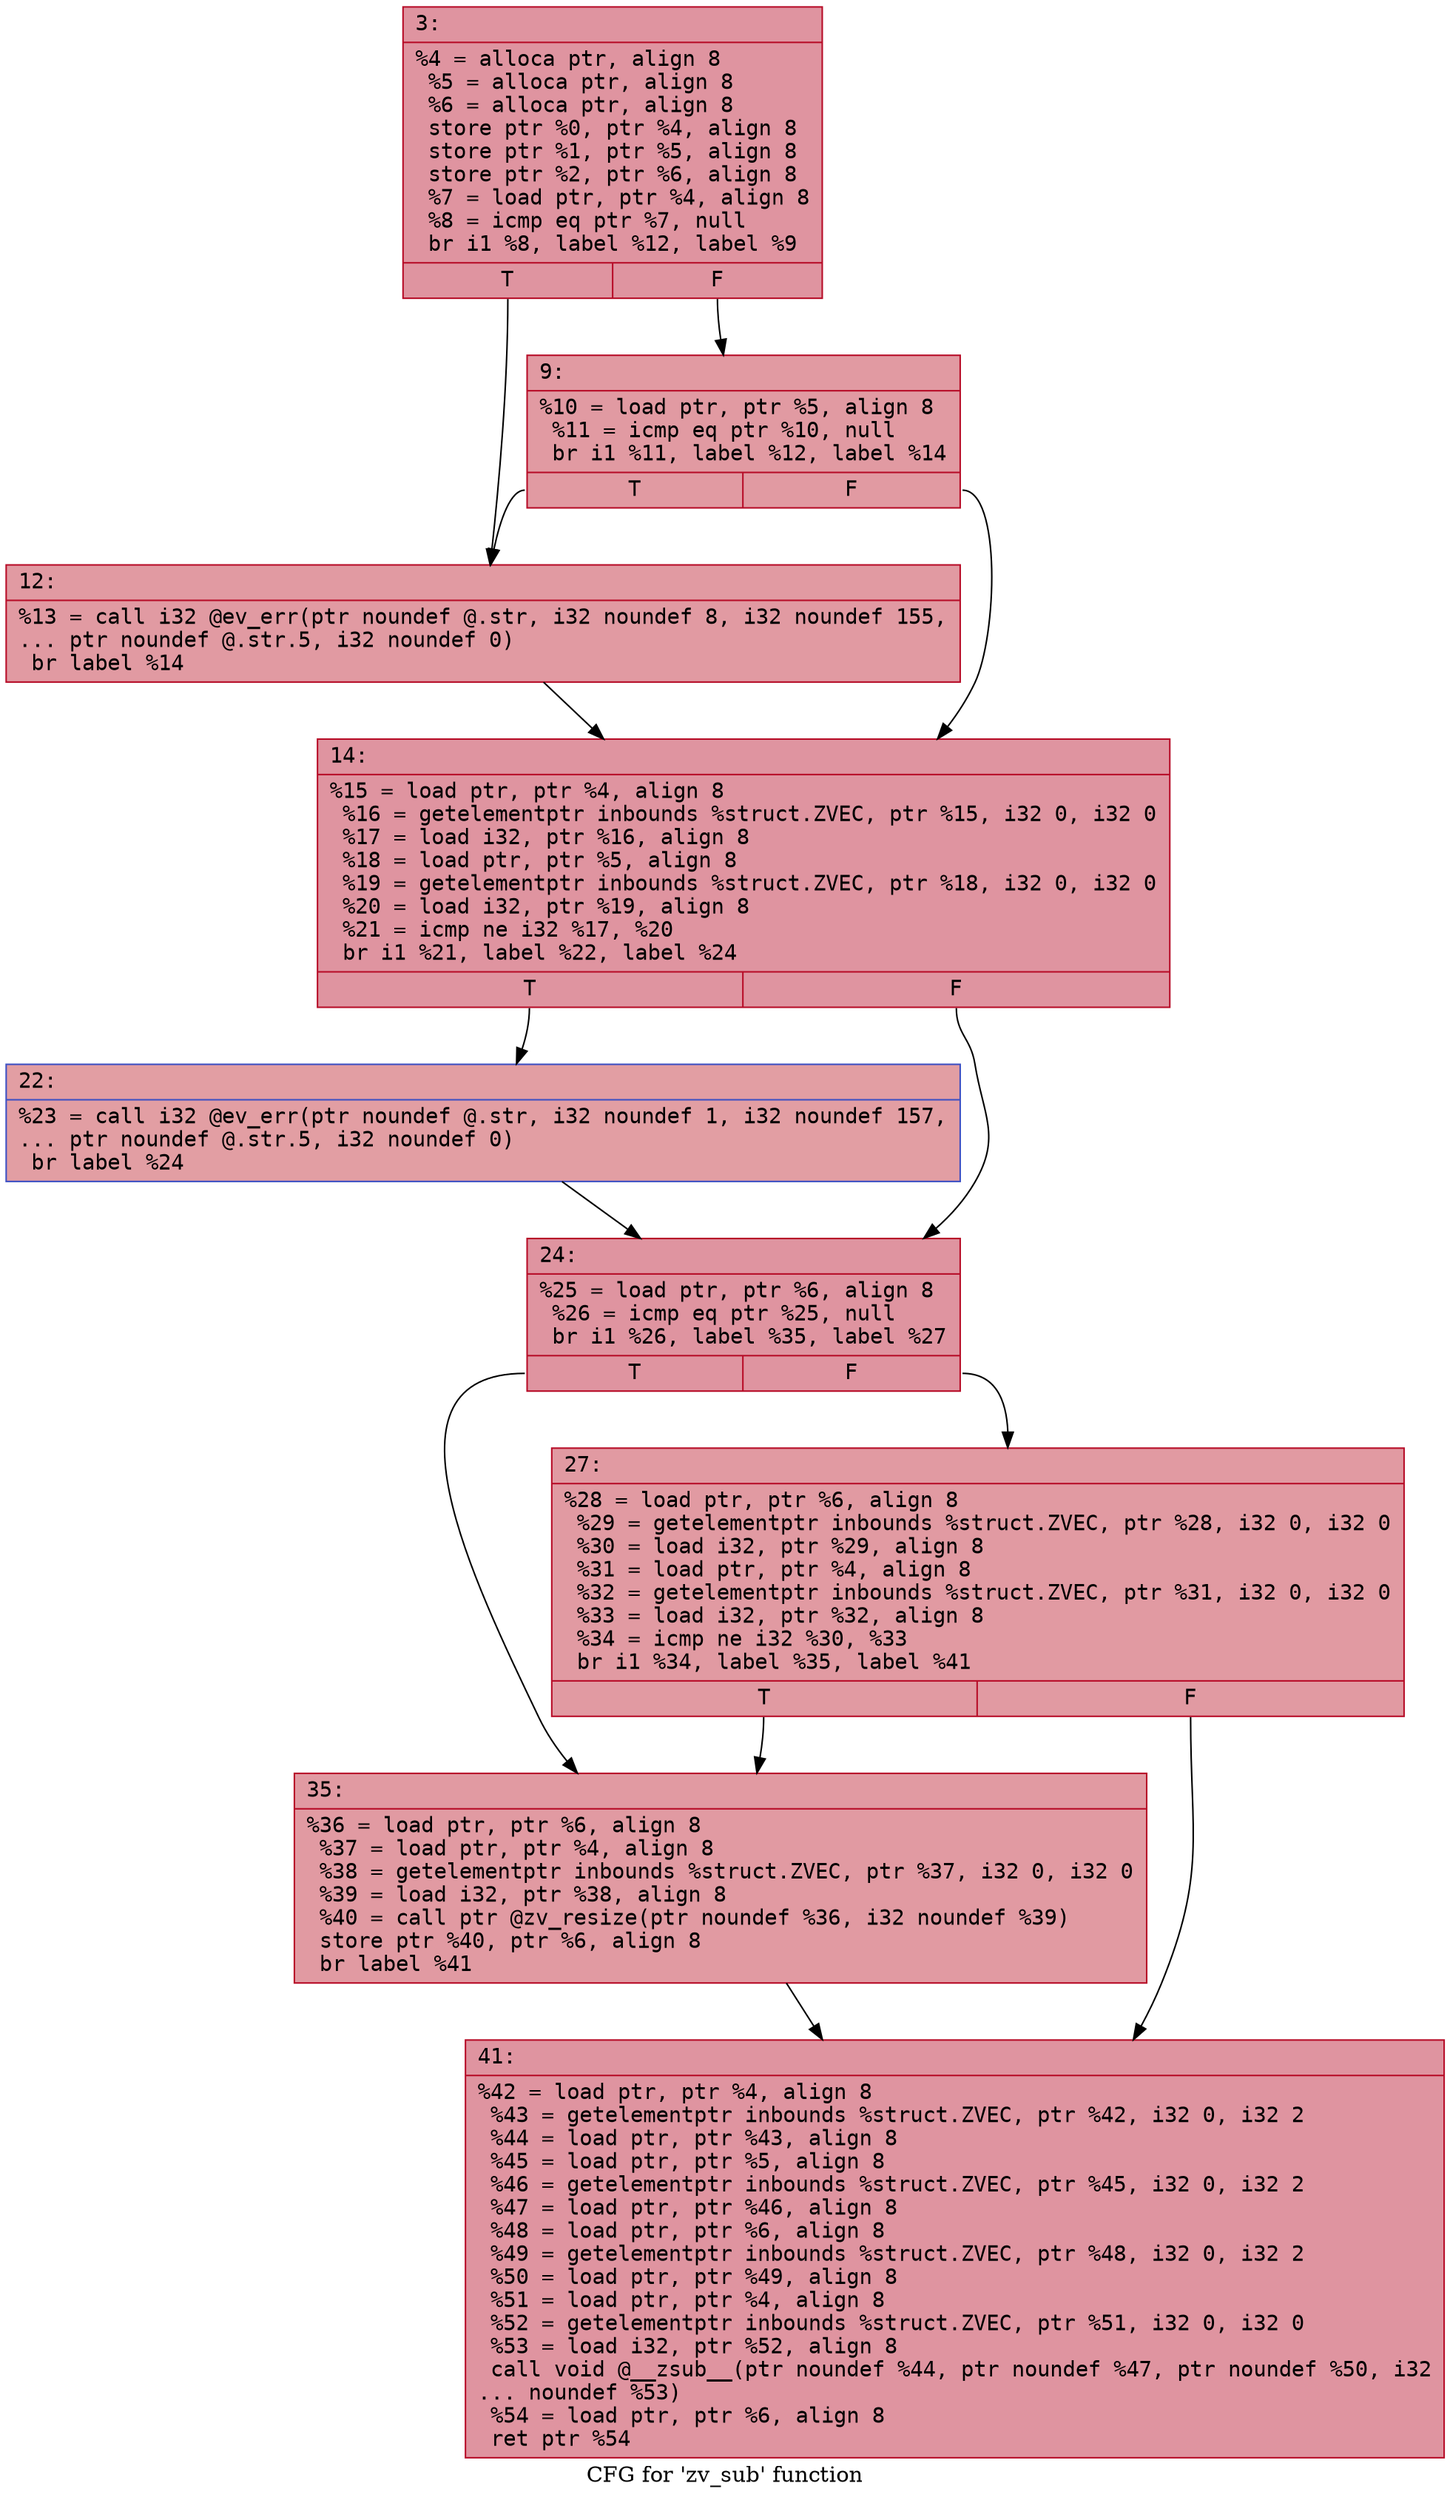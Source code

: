digraph "CFG for 'zv_sub' function" {
	label="CFG for 'zv_sub' function";

	Node0x600000d8df40 [shape=record,color="#b70d28ff", style=filled, fillcolor="#b70d2870" fontname="Courier",label="{3:\l|  %4 = alloca ptr, align 8\l  %5 = alloca ptr, align 8\l  %6 = alloca ptr, align 8\l  store ptr %0, ptr %4, align 8\l  store ptr %1, ptr %5, align 8\l  store ptr %2, ptr %6, align 8\l  %7 = load ptr, ptr %4, align 8\l  %8 = icmp eq ptr %7, null\l  br i1 %8, label %12, label %9\l|{<s0>T|<s1>F}}"];
	Node0x600000d8df40:s0 -> Node0x600000d8dfe0[tooltip="3 -> 12\nProbability 37.50%" ];
	Node0x600000d8df40:s1 -> Node0x600000d8df90[tooltip="3 -> 9\nProbability 62.50%" ];
	Node0x600000d8df90 [shape=record,color="#b70d28ff", style=filled, fillcolor="#bb1b2c70" fontname="Courier",label="{9:\l|  %10 = load ptr, ptr %5, align 8\l  %11 = icmp eq ptr %10, null\l  br i1 %11, label %12, label %14\l|{<s0>T|<s1>F}}"];
	Node0x600000d8df90:s0 -> Node0x600000d8dfe0[tooltip="9 -> 12\nProbability 37.50%" ];
	Node0x600000d8df90:s1 -> Node0x600000d8e030[tooltip="9 -> 14\nProbability 62.50%" ];
	Node0x600000d8dfe0 [shape=record,color="#b70d28ff", style=filled, fillcolor="#bb1b2c70" fontname="Courier",label="{12:\l|  %13 = call i32 @ev_err(ptr noundef @.str, i32 noundef 8, i32 noundef 155,\l... ptr noundef @.str.5, i32 noundef 0)\l  br label %14\l}"];
	Node0x600000d8dfe0 -> Node0x600000d8e030[tooltip="12 -> 14\nProbability 100.00%" ];
	Node0x600000d8e030 [shape=record,color="#b70d28ff", style=filled, fillcolor="#b70d2870" fontname="Courier",label="{14:\l|  %15 = load ptr, ptr %4, align 8\l  %16 = getelementptr inbounds %struct.ZVEC, ptr %15, i32 0, i32 0\l  %17 = load i32, ptr %16, align 8\l  %18 = load ptr, ptr %5, align 8\l  %19 = getelementptr inbounds %struct.ZVEC, ptr %18, i32 0, i32 0\l  %20 = load i32, ptr %19, align 8\l  %21 = icmp ne i32 %17, %20\l  br i1 %21, label %22, label %24\l|{<s0>T|<s1>F}}"];
	Node0x600000d8e030:s0 -> Node0x600000d8e080[tooltip="14 -> 22\nProbability 50.00%" ];
	Node0x600000d8e030:s1 -> Node0x600000d8e0d0[tooltip="14 -> 24\nProbability 50.00%" ];
	Node0x600000d8e080 [shape=record,color="#3d50c3ff", style=filled, fillcolor="#be242e70" fontname="Courier",label="{22:\l|  %23 = call i32 @ev_err(ptr noundef @.str, i32 noundef 1, i32 noundef 157,\l... ptr noundef @.str.5, i32 noundef 0)\l  br label %24\l}"];
	Node0x600000d8e080 -> Node0x600000d8e0d0[tooltip="22 -> 24\nProbability 100.00%" ];
	Node0x600000d8e0d0 [shape=record,color="#b70d28ff", style=filled, fillcolor="#b70d2870" fontname="Courier",label="{24:\l|  %25 = load ptr, ptr %6, align 8\l  %26 = icmp eq ptr %25, null\l  br i1 %26, label %35, label %27\l|{<s0>T|<s1>F}}"];
	Node0x600000d8e0d0:s0 -> Node0x600000d8e170[tooltip="24 -> 35\nProbability 37.50%" ];
	Node0x600000d8e0d0:s1 -> Node0x600000d8e120[tooltip="24 -> 27\nProbability 62.50%" ];
	Node0x600000d8e120 [shape=record,color="#b70d28ff", style=filled, fillcolor="#bb1b2c70" fontname="Courier",label="{27:\l|  %28 = load ptr, ptr %6, align 8\l  %29 = getelementptr inbounds %struct.ZVEC, ptr %28, i32 0, i32 0\l  %30 = load i32, ptr %29, align 8\l  %31 = load ptr, ptr %4, align 8\l  %32 = getelementptr inbounds %struct.ZVEC, ptr %31, i32 0, i32 0\l  %33 = load i32, ptr %32, align 8\l  %34 = icmp ne i32 %30, %33\l  br i1 %34, label %35, label %41\l|{<s0>T|<s1>F}}"];
	Node0x600000d8e120:s0 -> Node0x600000d8e170[tooltip="27 -> 35\nProbability 50.00%" ];
	Node0x600000d8e120:s1 -> Node0x600000d8e1c0[tooltip="27 -> 41\nProbability 50.00%" ];
	Node0x600000d8e170 [shape=record,color="#b70d28ff", style=filled, fillcolor="#bb1b2c70" fontname="Courier",label="{35:\l|  %36 = load ptr, ptr %6, align 8\l  %37 = load ptr, ptr %4, align 8\l  %38 = getelementptr inbounds %struct.ZVEC, ptr %37, i32 0, i32 0\l  %39 = load i32, ptr %38, align 8\l  %40 = call ptr @zv_resize(ptr noundef %36, i32 noundef %39)\l  store ptr %40, ptr %6, align 8\l  br label %41\l}"];
	Node0x600000d8e170 -> Node0x600000d8e1c0[tooltip="35 -> 41\nProbability 100.00%" ];
	Node0x600000d8e1c0 [shape=record,color="#b70d28ff", style=filled, fillcolor="#b70d2870" fontname="Courier",label="{41:\l|  %42 = load ptr, ptr %4, align 8\l  %43 = getelementptr inbounds %struct.ZVEC, ptr %42, i32 0, i32 2\l  %44 = load ptr, ptr %43, align 8\l  %45 = load ptr, ptr %5, align 8\l  %46 = getelementptr inbounds %struct.ZVEC, ptr %45, i32 0, i32 2\l  %47 = load ptr, ptr %46, align 8\l  %48 = load ptr, ptr %6, align 8\l  %49 = getelementptr inbounds %struct.ZVEC, ptr %48, i32 0, i32 2\l  %50 = load ptr, ptr %49, align 8\l  %51 = load ptr, ptr %4, align 8\l  %52 = getelementptr inbounds %struct.ZVEC, ptr %51, i32 0, i32 0\l  %53 = load i32, ptr %52, align 8\l  call void @__zsub__(ptr noundef %44, ptr noundef %47, ptr noundef %50, i32\l... noundef %53)\l  %54 = load ptr, ptr %6, align 8\l  ret ptr %54\l}"];
}
